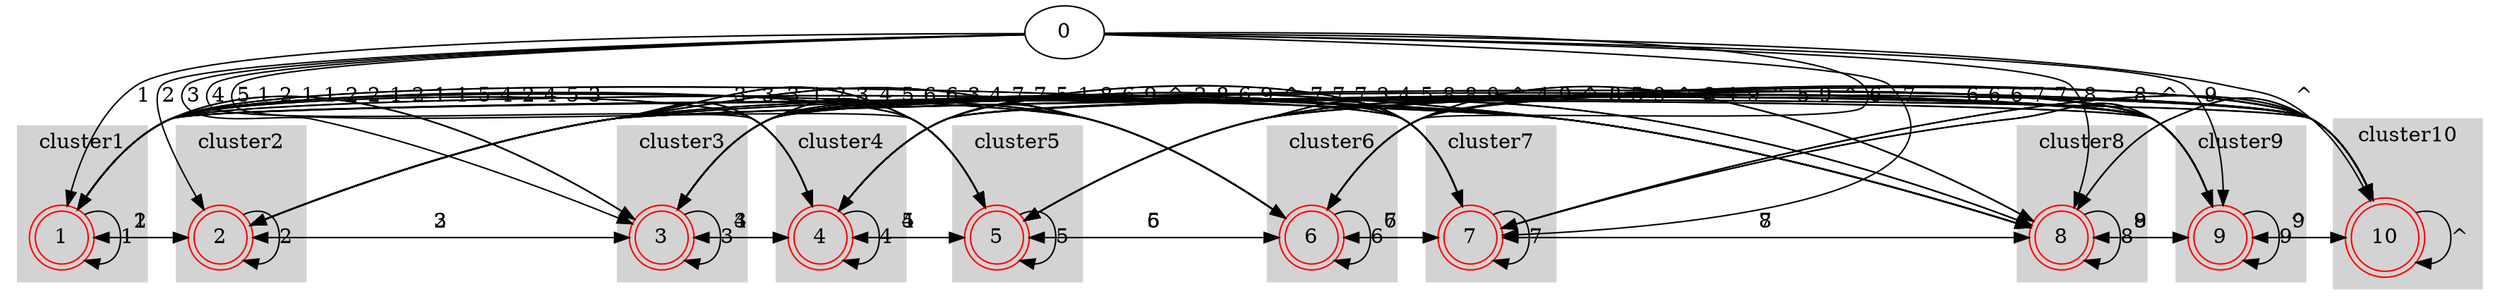 digraph G {
subgraph cluster_0 {
style=filled;
color=lightgrey;
label=cluster0;
}
subgraph cluster_1 {
style=filled;
color=lightgrey;
1[shape=doublecircle color=red]
label=cluster1;
}
subgraph cluster_2 {
style=filled;
color=lightgrey;
2[shape=doublecircle color=red]
label=cluster2;
}
subgraph cluster_3 {
style=filled;
color=lightgrey;
3[shape=doublecircle color=red]
label=cluster3;
}
subgraph cluster_4 {
style=filled;
color=lightgrey;
4[shape=doublecircle color=red]
label=cluster4;
}
subgraph cluster_5 {
style=filled;
color=lightgrey;
5[shape=doublecircle color=red]
label=cluster5;
}
subgraph cluster_6 {
style=filled;
color=lightgrey;
6[shape=doublecircle color=red]
label=cluster6;
}
subgraph cluster_7 {
style=filled;
color=lightgrey;
7[shape=doublecircle color=red]
label=cluster7;
}
subgraph cluster_8 {
style=filled;
color=lightgrey;
8[shape=doublecircle color=red]
label=cluster8;
}
subgraph cluster_9 {
style=filled;
color=lightgrey;
9[shape=doublecircle color=red]
label=cluster9;
}
subgraph cluster_10 {
style=filled;
color=lightgrey;
10[shape=doublecircle color=red]
label=cluster10;
}
0->1[label= "1" ]
0->2[label= "2" ]
0->3[label= "3" ]
0->4[label= "4" ]
0->5[label= "5" ]
0->6[label= "6" ]
0->7[label= "7" ]
0->8[label= "8" ]
0->9[label= "9" ]
0->10[label= "^" ]
1->1[label= "1" ]
1->2[label= "2" ]
1->3[label= "3" ]
1->4[label= "4" ]
1->5[label= "5" ]
1->6[label= "6" ]
1->7[label= "7" ]
1->8[label= "8" ]
1->9[label= "9" ]
1->10[label= "^" ]
2->1[label= "1" ]
2->2[label= "2" ]
2->3[label= "3" ]
2->4[label= "4" ]
2->5[label= "5" ]
2->6[label= "6" ]
2->7[label= "7" ]
2->8[label= "8" ]
2->9[label= "9" ]
2->10[label= "^" ]
3->1[label= "1" ]
3->2[label= "2" ]
3->3[label= "3" ]
3->4[label= "4" ]
3->5[label= "5" ]
3->6[label= "6" ]
3->7[label= "7" ]
3->8[label= "8" ]
3->9[label= "9" ]
3->10[label= "^" ]
4->1[label= "1" ]
4->2[label= "2" ]
4->3[label= "3" ]
4->4[label= "4" ]
4->5[label= "5" ]
4->6[label= "6" ]
4->7[label= "7" ]
4->8[label= "8" ]
4->9[label= "9" ]
4->10[label= "^" ]
5->1[label= "1" ]
5->2[label= "2" ]
5->3[label= "3" ]
5->4[label= "4" ]
5->5[label= "5" ]
5->6[label= "6" ]
5->7[label= "7" ]
5->8[label= "8" ]
5->9[label= "9" ]
5->10[label= "^" ]
6->1[label= "1" ]
6->2[label= "2" ]
6->3[label= "3" ]
6->4[label= "4" ]
6->5[label= "5" ]
6->6[label= "6" ]
6->7[label= "7" ]
6->8[label= "8" ]
6->9[label= "9" ]
6->10[label= "^" ]
7->1[label= "1" ]
7->2[label= "2" ]
7->3[label= "3" ]
7->4[label= "4" ]
7->5[label= "5" ]
7->6[label= "6" ]
7->7[label= "7" ]
7->8[label= "8" ]
7->9[label= "9" ]
7->10[label= "^" ]
8->1[label= "1" ]
8->2[label= "2" ]
8->3[label= "3" ]
8->4[label= "4" ]
8->5[label= "5" ]
8->6[label= "6" ]
8->7[label= "7" ]
8->8[label= "8" ]
8->9[label= "9" ]
8->10[label= "^" ]
9->1[label= "1" ]
9->2[label= "2" ]
9->3[label= "3" ]
9->4[label= "4" ]
9->5[label= "5" ]
9->6[label= "6" ]
9->7[label= "7" ]
9->8[label= "8" ]
9->9[label= "9" ]
9->10[label= "^" ]
10->1[label= "1" ]
10->2[label= "2" ]
10->3[label= "3" ]
10->4[label= "4" ]
10->5[label= "5" ]
10->6[label= "6" ]
10->7[label= "7" ]
10->8[label= "8" ]
10->9[label= "9" ]
10->10[label= "^" ]
}
